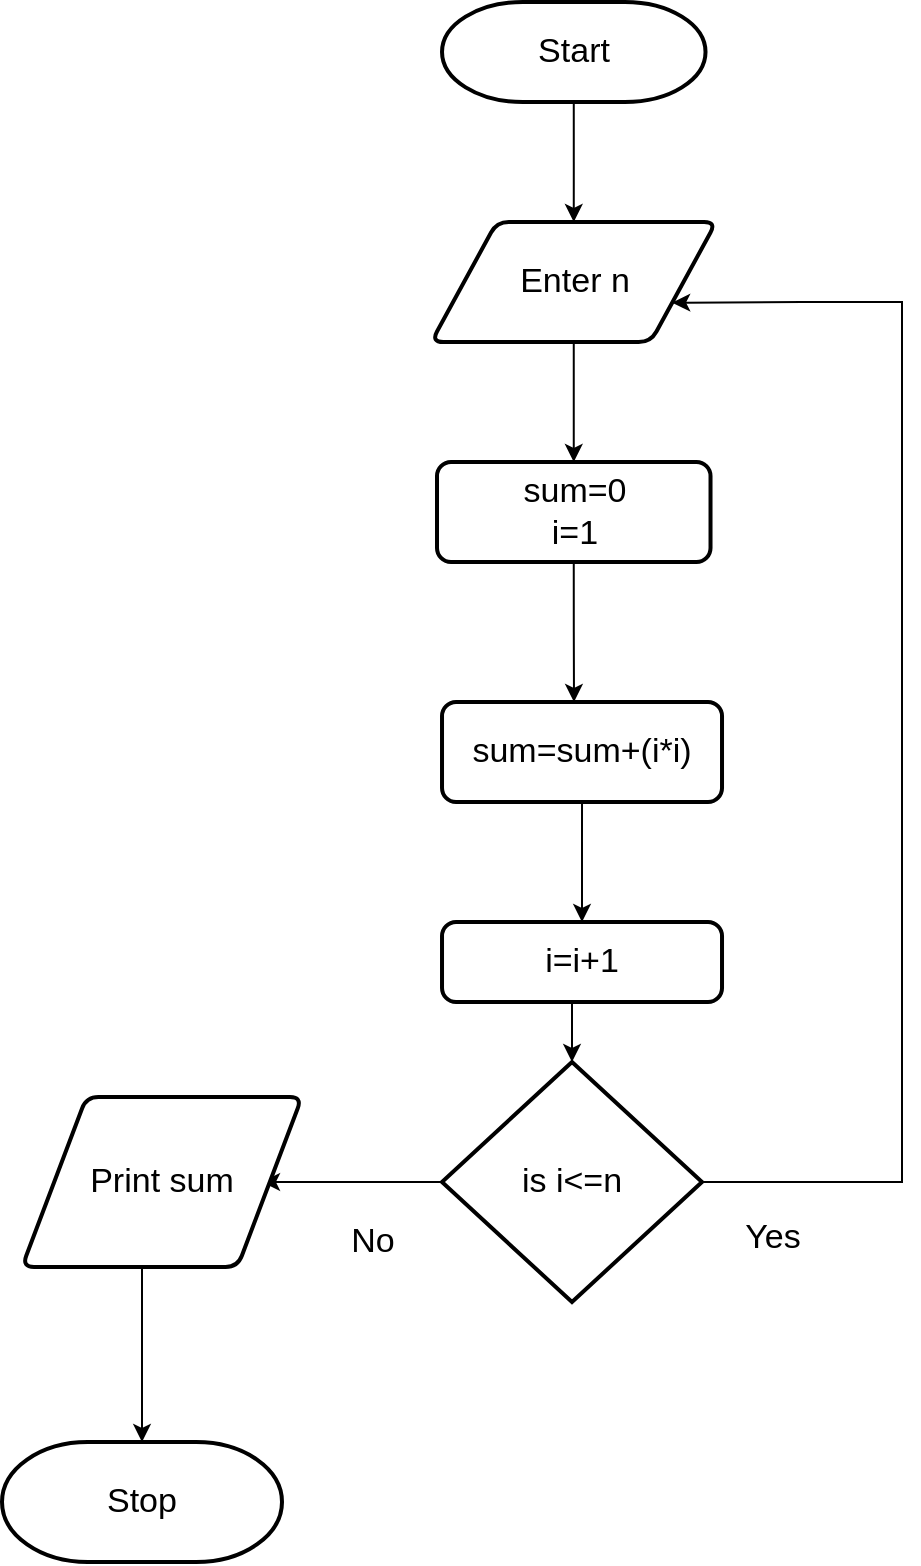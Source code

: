 <mxfile version="20.2.6" type="github">
  <diagram id="-_3DRwT8xkjRONkNg6IB" name="Page-1">
    <mxGraphModel dx="1642" dy="964" grid="1" gridSize="10" guides="1" tooltips="1" connect="1" arrows="1" fold="1" page="1" pageScale="1" pageWidth="850" pageHeight="1100" math="0" shadow="0">
      <root>
        <mxCell id="0" />
        <mxCell id="1" parent="0" />
        <mxCell id="3ZW7eX7dOhEltWT9-FUy-19" style="edgeStyle=orthogonalEdgeStyle;rounded=0;orthogonalLoop=1;jettySize=auto;html=1;exitX=0.5;exitY=1;exitDx=0;exitDy=0;fontSize=17;" edge="1" parent="1" source="3ZW7eX7dOhEltWT9-FUy-8">
          <mxGeometry relative="1" as="geometry">
            <mxPoint x="396" y="440" as="targetPoint" />
          </mxGeometry>
        </mxCell>
        <mxCell id="3ZW7eX7dOhEltWT9-FUy-8" value="sum=0&lt;br&gt;i=1" style="rounded=1;whiteSpace=wrap;html=1;absoluteArcSize=1;arcSize=14;strokeWidth=2;fontSize=17;" vertex="1" parent="1">
          <mxGeometry x="327.5" y="320" width="136.76" height="50" as="geometry" />
        </mxCell>
        <mxCell id="3ZW7eX7dOhEltWT9-FUy-10" value="" style="endArrow=classic;html=1;rounded=0;fontSize=17;" edge="1" parent="1" target="3ZW7eX7dOhEltWT9-FUy-8">
          <mxGeometry width="50" height="50" relative="1" as="geometry">
            <mxPoint x="395.88" y="250" as="sourcePoint" />
            <mxPoint x="440" y="380" as="targetPoint" />
          </mxGeometry>
        </mxCell>
        <mxCell id="3ZW7eX7dOhEltWT9-FUy-17" style="edgeStyle=orthogonalEdgeStyle;rounded=0;orthogonalLoop=1;jettySize=auto;html=1;exitX=0.5;exitY=1;exitDx=0;exitDy=0;exitPerimeter=0;entryX=0.5;entryY=0;entryDx=0;entryDy=0;fontSize=17;" edge="1" parent="1" source="3ZW7eX7dOhEltWT9-FUy-12">
          <mxGeometry relative="1" as="geometry">
            <mxPoint x="395.88" y="200" as="targetPoint" />
          </mxGeometry>
        </mxCell>
        <mxCell id="3ZW7eX7dOhEltWT9-FUy-12" value="Start" style="strokeWidth=2;html=1;shape=mxgraph.flowchart.terminator;whiteSpace=wrap;fontSize=17;" vertex="1" parent="1">
          <mxGeometry x="330.01" y="90" width="131.75" height="50" as="geometry" />
        </mxCell>
        <mxCell id="3ZW7eX7dOhEltWT9-FUy-18" value="Enter n" style="shape=parallelogram;html=1;strokeWidth=2;perimeter=parallelogramPerimeter;whiteSpace=wrap;rounded=1;arcSize=12;size=0.23;fontSize=17;" vertex="1" parent="1">
          <mxGeometry x="324.63" y="200" width="142.5" height="60" as="geometry" />
        </mxCell>
        <mxCell id="3ZW7eX7dOhEltWT9-FUy-22" style="edgeStyle=orthogonalEdgeStyle;rounded=0;orthogonalLoop=1;jettySize=auto;html=1;exitX=0.5;exitY=1;exitDx=0;exitDy=0;fontSize=17;" edge="1" parent="1" source="3ZW7eX7dOhEltWT9-FUy-20" target="3ZW7eX7dOhEltWT9-FUy-21">
          <mxGeometry relative="1" as="geometry">
            <Array as="points">
              <mxPoint x="400" y="510" />
              <mxPoint x="400" y="510" />
            </Array>
          </mxGeometry>
        </mxCell>
        <mxCell id="3ZW7eX7dOhEltWT9-FUy-20" value="sum=sum+(i*i)" style="rounded=1;whiteSpace=wrap;html=1;absoluteArcSize=1;arcSize=14;strokeWidth=2;fontSize=17;" vertex="1" parent="1">
          <mxGeometry x="330.01" y="440" width="140" height="50" as="geometry" />
        </mxCell>
        <mxCell id="3ZW7eX7dOhEltWT9-FUy-34" style="edgeStyle=orthogonalEdgeStyle;rounded=0;orthogonalLoop=1;jettySize=auto;html=1;exitX=0.5;exitY=1;exitDx=0;exitDy=0;entryX=0.5;entryY=0;entryDx=0;entryDy=0;entryPerimeter=0;fontSize=17;" edge="1" parent="1" source="3ZW7eX7dOhEltWT9-FUy-21" target="3ZW7eX7dOhEltWT9-FUy-23">
          <mxGeometry relative="1" as="geometry" />
        </mxCell>
        <mxCell id="3ZW7eX7dOhEltWT9-FUy-21" value="i=i+1" style="rounded=1;whiteSpace=wrap;html=1;absoluteArcSize=1;arcSize=14;strokeWidth=2;fontSize=17;" vertex="1" parent="1">
          <mxGeometry x="330.01" y="550" width="140" height="40" as="geometry" />
        </mxCell>
        <mxCell id="3ZW7eX7dOhEltWT9-FUy-28" style="edgeStyle=orthogonalEdgeStyle;rounded=0;orthogonalLoop=1;jettySize=auto;html=1;exitX=0;exitY=0.5;exitDx=0;exitDy=0;exitPerimeter=0;fontSize=17;" edge="1" parent="1" source="3ZW7eX7dOhEltWT9-FUy-23">
          <mxGeometry relative="1" as="geometry">
            <mxPoint x="240" y="680" as="targetPoint" />
          </mxGeometry>
        </mxCell>
        <mxCell id="3ZW7eX7dOhEltWT9-FUy-23" value="is i&amp;lt;=n" style="strokeWidth=2;html=1;shape=mxgraph.flowchart.decision;whiteSpace=wrap;fontSize=17;" vertex="1" parent="1">
          <mxGeometry x="330" y="620" width="130" height="120" as="geometry" />
        </mxCell>
        <mxCell id="3ZW7eX7dOhEltWT9-FUy-24" value="" style="endArrow=classic;html=1;rounded=0;fontSize=17;exitX=1;exitY=0.5;exitDx=0;exitDy=0;exitPerimeter=0;entryX=1;entryY=0.75;entryDx=0;entryDy=0;" edge="1" parent="1" source="3ZW7eX7dOhEltWT9-FUy-23" target="3ZW7eX7dOhEltWT9-FUy-18">
          <mxGeometry width="50" height="50" relative="1" as="geometry">
            <mxPoint x="380" y="600" as="sourcePoint" />
            <mxPoint x="460" y="350" as="targetPoint" />
            <Array as="points">
              <mxPoint x="560" y="680" />
              <mxPoint x="560" y="478" />
              <mxPoint x="560" y="350" />
              <mxPoint x="560" y="240" />
              <mxPoint x="510" y="240" />
            </Array>
          </mxGeometry>
        </mxCell>
        <mxCell id="3ZW7eX7dOhEltWT9-FUy-30" value="No" style="text;html=1;align=center;verticalAlign=middle;resizable=0;points=[];autosize=1;strokeColor=none;fillColor=none;fontSize=17;" vertex="1" parent="1">
          <mxGeometry x="270" y="695" width="50" height="30" as="geometry" />
        </mxCell>
        <mxCell id="3ZW7eX7dOhEltWT9-FUy-32" style="edgeStyle=orthogonalEdgeStyle;rounded=0;orthogonalLoop=1;jettySize=auto;html=1;exitX=0.5;exitY=1;exitDx=0;exitDy=0;fontSize=17;" edge="1" parent="1" source="3ZW7eX7dOhEltWT9-FUy-31">
          <mxGeometry relative="1" as="geometry">
            <mxPoint x="180" y="810" as="targetPoint" />
            <Array as="points">
              <mxPoint x="180" y="770" />
              <mxPoint x="180" y="770" />
            </Array>
          </mxGeometry>
        </mxCell>
        <mxCell id="3ZW7eX7dOhEltWT9-FUy-31" value="Print sum" style="shape=parallelogram;html=1;strokeWidth=2;perimeter=parallelogramPerimeter;whiteSpace=wrap;rounded=1;arcSize=12;size=0.23;fontSize=17;" vertex="1" parent="1">
          <mxGeometry x="120" y="637.5" width="140" height="85" as="geometry" />
        </mxCell>
        <mxCell id="3ZW7eX7dOhEltWT9-FUy-33" value="Stop" style="strokeWidth=2;html=1;shape=mxgraph.flowchart.terminator;whiteSpace=wrap;fontSize=17;" vertex="1" parent="1">
          <mxGeometry x="110" y="810" width="140" height="60" as="geometry" />
        </mxCell>
        <mxCell id="3ZW7eX7dOhEltWT9-FUy-36" value="Yes" style="text;html=1;align=center;verticalAlign=middle;resizable=0;points=[];autosize=1;strokeColor=none;fillColor=none;fontSize=17;" vertex="1" parent="1">
          <mxGeometry x="470.01" y="692.5" width="50" height="30" as="geometry" />
        </mxCell>
      </root>
    </mxGraphModel>
  </diagram>
</mxfile>
